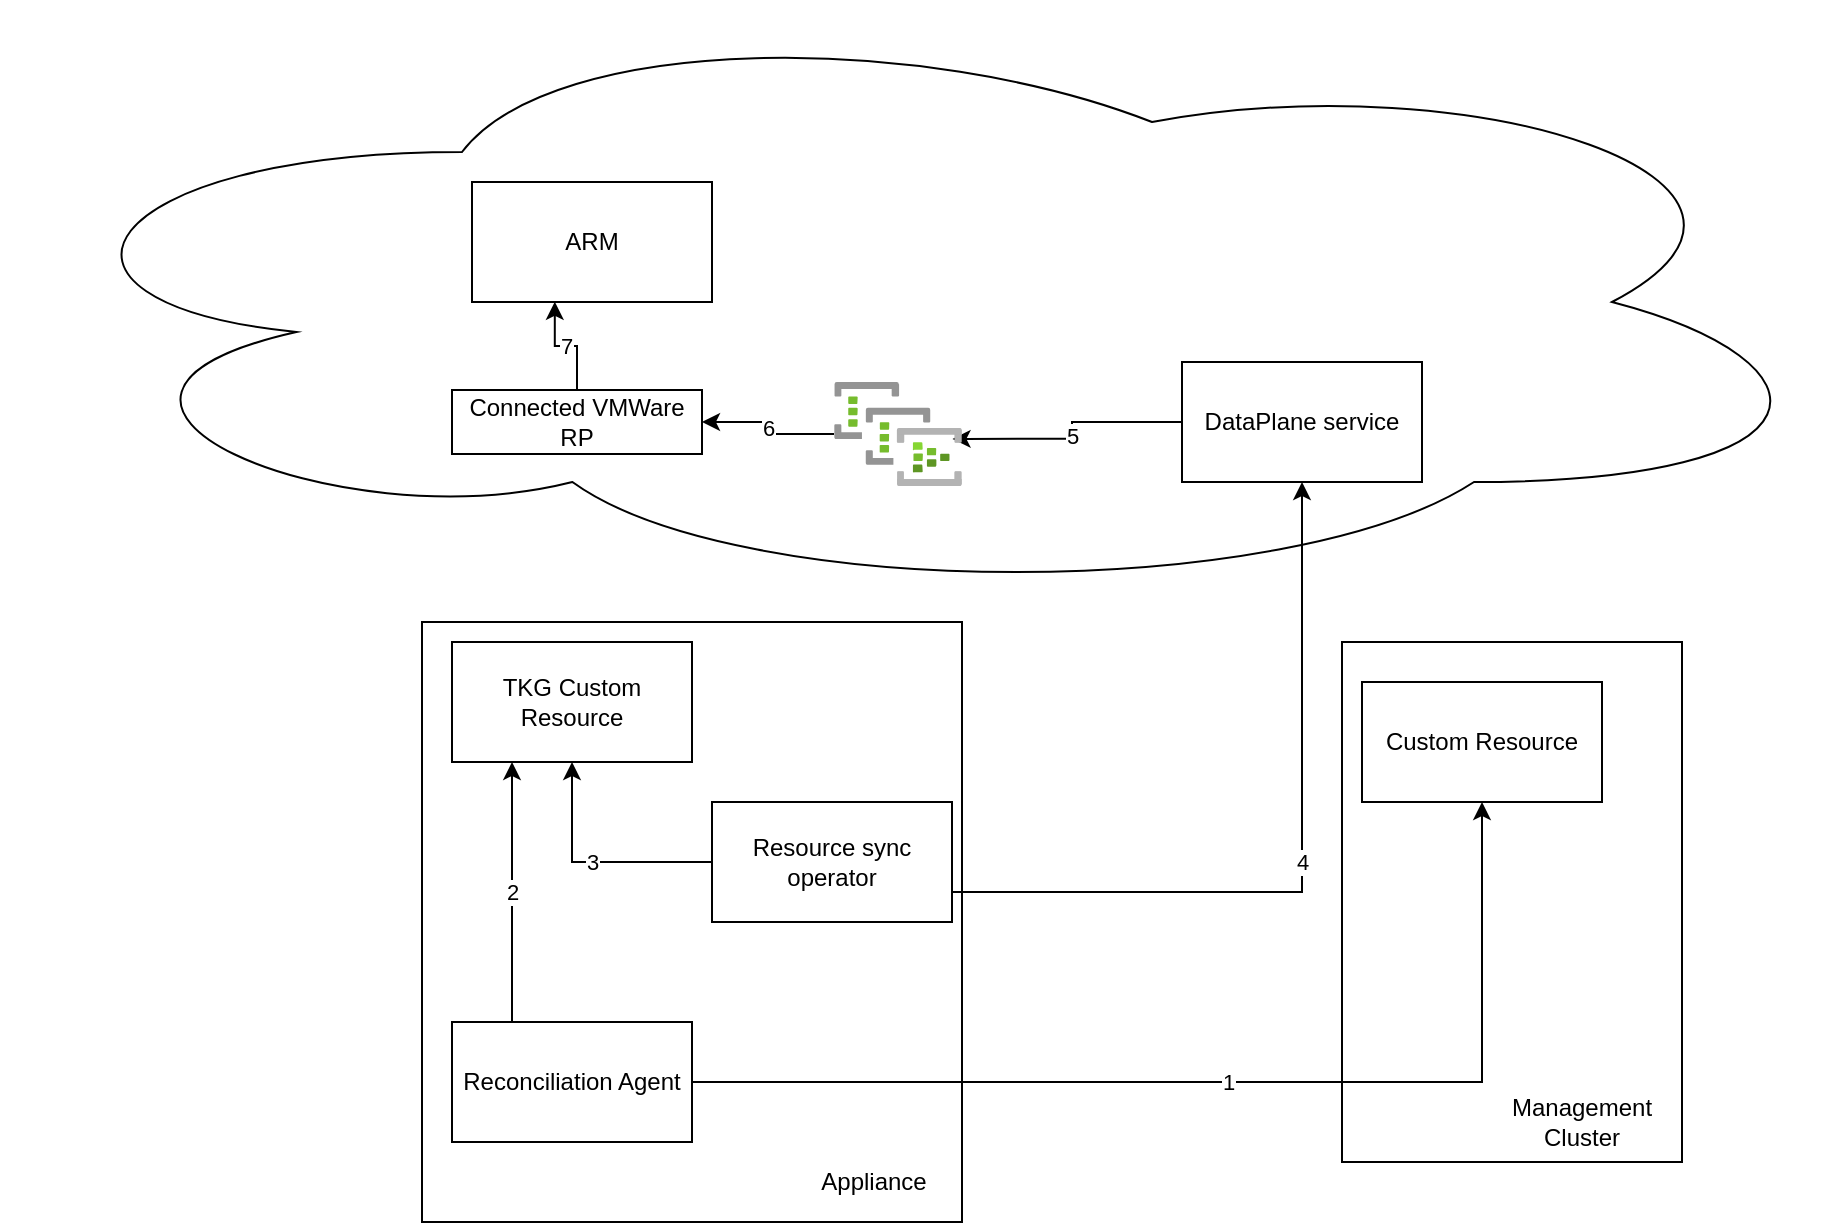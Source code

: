 <mxfile version="14.9.2" type="github">
  <diagram id="EU1cBfMbXQIQ6rzQxwds" name="Page-1">
    <mxGraphModel dx="1779" dy="577" grid="1" gridSize="10" guides="1" tooltips="1" connect="1" arrows="1" fold="1" page="1" pageScale="1" pageWidth="850" pageHeight="1100" math="0" shadow="0">
      <root>
        <mxCell id="0" />
        <mxCell id="1" parent="0" />
        <mxCell id="eSh0U1_WUBTaR2EsjFRE-1" value="" style="rounded=0;whiteSpace=wrap;html=1;" parent="1" vertex="1">
          <mxGeometry x="190" y="320" width="270" height="300" as="geometry" />
        </mxCell>
        <mxCell id="eSh0U1_WUBTaR2EsjFRE-2" value="TKG Custom Resource" style="rounded=0;whiteSpace=wrap;html=1;" parent="1" vertex="1">
          <mxGeometry x="205" y="330" width="120" height="60" as="geometry" />
        </mxCell>
        <mxCell id="eSh0U1_WUBTaR2EsjFRE-5" value="2" style="edgeStyle=none;rounded=0;orthogonalLoop=1;jettySize=auto;html=1;exitX=0.25;exitY=0;exitDx=0;exitDy=0;entryX=0.25;entryY=1;entryDx=0;entryDy=0;" parent="1" source="eSh0U1_WUBTaR2EsjFRE-3" target="eSh0U1_WUBTaR2EsjFRE-2" edge="1">
          <mxGeometry relative="1" as="geometry" />
        </mxCell>
        <mxCell id="eSh0U1_WUBTaR2EsjFRE-3" value="Reconciliation Agent" style="rounded=0;whiteSpace=wrap;html=1;" parent="1" vertex="1">
          <mxGeometry x="205" y="520" width="120" height="60" as="geometry" />
        </mxCell>
        <mxCell id="eSh0U1_WUBTaR2EsjFRE-18" value="3" style="edgeStyle=orthogonalEdgeStyle;rounded=0;orthogonalLoop=1;jettySize=auto;html=1;exitX=0;exitY=0.5;exitDx=0;exitDy=0;" parent="1" source="eSh0U1_WUBTaR2EsjFRE-4" target="eSh0U1_WUBTaR2EsjFRE-2" edge="1">
          <mxGeometry relative="1" as="geometry" />
        </mxCell>
        <mxCell id="eSh0U1_WUBTaR2EsjFRE-4" value="Resource sync operator" style="rounded=0;whiteSpace=wrap;html=1;" parent="1" vertex="1">
          <mxGeometry x="335" y="410" width="120" height="60" as="geometry" />
        </mxCell>
        <mxCell id="eSh0U1_WUBTaR2EsjFRE-7" value="" style="ellipse;shape=cloud;whiteSpace=wrap;html=1;" parent="1" vertex="1">
          <mxGeometry x="-20" y="10" width="920" height="300" as="geometry" />
        </mxCell>
        <mxCell id="eSh0U1_WUBTaR2EsjFRE-13" value="4" style="edgeStyle=orthogonalEdgeStyle;rounded=0;orthogonalLoop=1;jettySize=auto;html=1;exitX=1;exitY=0.75;exitDx=0;exitDy=0;entryX=0.5;entryY=1;entryDx=0;entryDy=0;" parent="1" source="eSh0U1_WUBTaR2EsjFRE-4" target="eSh0U1_WUBTaR2EsjFRE-8" edge="1">
          <mxGeometry relative="1" as="geometry" />
        </mxCell>
        <mxCell id="eSh0U1_WUBTaR2EsjFRE-14" value="5" style="edgeStyle=orthogonalEdgeStyle;rounded=0;orthogonalLoop=1;jettySize=auto;html=1;exitX=0;exitY=0.5;exitDx=0;exitDy=0;entryX=0.926;entryY=0.547;entryDx=0;entryDy=0;entryPerimeter=0;" parent="1" source="eSh0U1_WUBTaR2EsjFRE-8" target="eSh0U1_WUBTaR2EsjFRE-9" edge="1">
          <mxGeometry relative="1" as="geometry" />
        </mxCell>
        <mxCell id="eSh0U1_WUBTaR2EsjFRE-8" value="DataPlane service" style="rounded=0;whiteSpace=wrap;html=1;" parent="1" vertex="1">
          <mxGeometry x="570" y="190" width="120" height="60" as="geometry" />
        </mxCell>
        <mxCell id="eSh0U1_WUBTaR2EsjFRE-15" value="6" style="edgeStyle=orthogonalEdgeStyle;rounded=0;orthogonalLoop=1;jettySize=auto;html=1;" parent="1" source="eSh0U1_WUBTaR2EsjFRE-9" target="eSh0U1_WUBTaR2EsjFRE-10" edge="1">
          <mxGeometry relative="1" as="geometry" />
        </mxCell>
        <mxCell id="eSh0U1_WUBTaR2EsjFRE-9" value="" style="aspect=fixed;html=1;points=[];align=center;image;fontSize=12;image=img/lib/azure2/analytics/Event_Hub_Clusters.svg;" parent="1" vertex="1">
          <mxGeometry x="396" y="200" width="64" height="52" as="geometry" />
        </mxCell>
        <mxCell id="eSh0U1_WUBTaR2EsjFRE-26" value="7" style="edgeStyle=orthogonalEdgeStyle;rounded=0;orthogonalLoop=1;jettySize=auto;html=1;exitX=0.5;exitY=0;exitDx=0;exitDy=0;entryX=0.345;entryY=0.998;entryDx=0;entryDy=0;entryPerimeter=0;" parent="1" source="eSh0U1_WUBTaR2EsjFRE-10" target="eSh0U1_WUBTaR2EsjFRE-25" edge="1">
          <mxGeometry relative="1" as="geometry" />
        </mxCell>
        <mxCell id="eSh0U1_WUBTaR2EsjFRE-10" value="Connected VMWare RP" style="rounded=0;whiteSpace=wrap;html=1;" parent="1" vertex="1">
          <mxGeometry x="205" y="204" width="125" height="32" as="geometry" />
        </mxCell>
        <mxCell id="eSh0U1_WUBTaR2EsjFRE-19" value="Appliance" style="text;html=1;strokeColor=none;fillColor=none;align=center;verticalAlign=middle;whiteSpace=wrap;rounded=0;" parent="1" vertex="1">
          <mxGeometry x="396" y="590" width="40" height="20" as="geometry" />
        </mxCell>
        <mxCell id="eSh0U1_WUBTaR2EsjFRE-20" value="" style="rounded=0;whiteSpace=wrap;html=1;" parent="1" vertex="1">
          <mxGeometry x="650" y="330" width="170" height="260" as="geometry" />
        </mxCell>
        <mxCell id="eSh0U1_WUBTaR2EsjFRE-21" value="Management Cluster" style="text;html=1;strokeColor=none;fillColor=none;align=center;verticalAlign=middle;whiteSpace=wrap;rounded=0;" parent="1" vertex="1">
          <mxGeometry x="750" y="560" width="40" height="20" as="geometry" />
        </mxCell>
        <mxCell id="eSh0U1_WUBTaR2EsjFRE-24" value="1" style="edgeStyle=orthogonalEdgeStyle;rounded=0;orthogonalLoop=1;jettySize=auto;html=1;exitX=1;exitY=0.5;exitDx=0;exitDy=0;entryX=0.5;entryY=1;entryDx=0;entryDy=0;" parent="1" source="eSh0U1_WUBTaR2EsjFRE-3" target="eSh0U1_WUBTaR2EsjFRE-22" edge="1">
          <mxGeometry relative="1" as="geometry" />
        </mxCell>
        <mxCell id="eSh0U1_WUBTaR2EsjFRE-22" value="Custom Resource" style="rounded=0;whiteSpace=wrap;html=1;" parent="1" vertex="1">
          <mxGeometry x="660" y="350" width="120" height="60" as="geometry" />
        </mxCell>
        <mxCell id="eSh0U1_WUBTaR2EsjFRE-25" value="ARM" style="rounded=0;whiteSpace=wrap;html=1;" parent="1" vertex="1">
          <mxGeometry x="215" y="100" width="120" height="60" as="geometry" />
        </mxCell>
      </root>
    </mxGraphModel>
  </diagram>
</mxfile>
